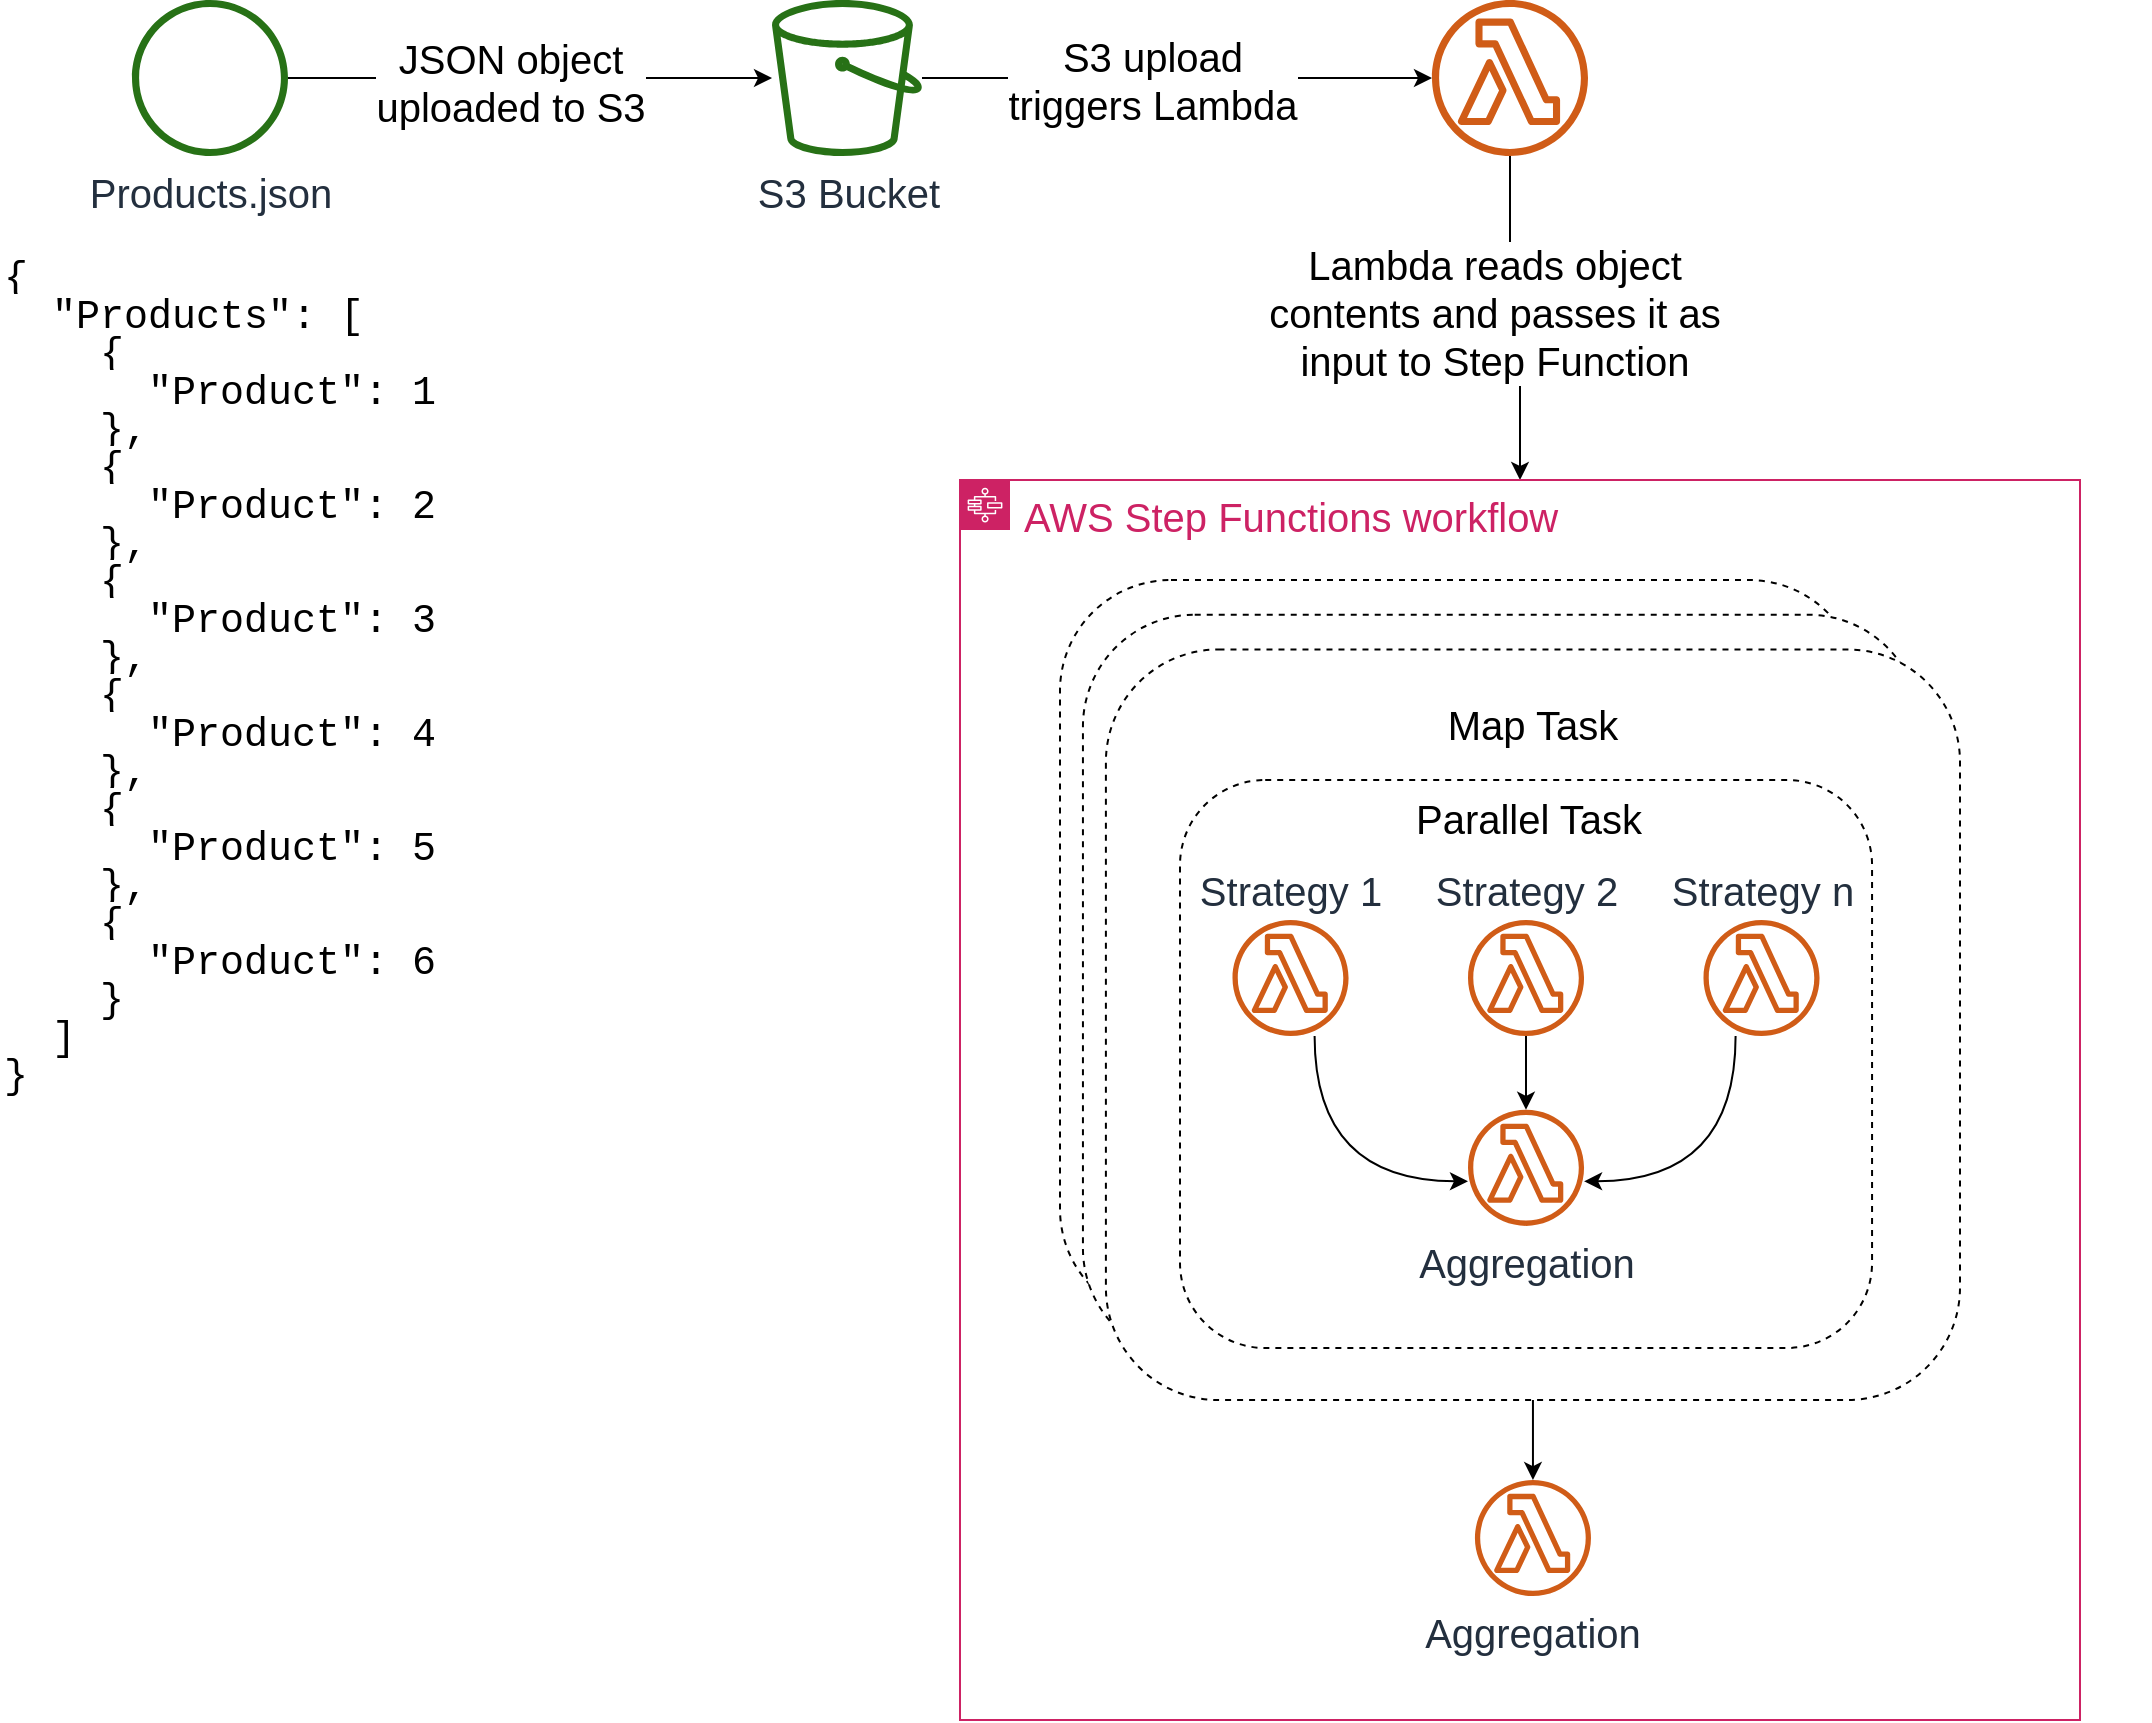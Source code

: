 <mxfile version="13.7.5" type="github">
  <diagram id="d1ab7348-05c3-a1e3-ca4d-12c340fd6b49" name="Page-1">
    <mxGraphModel dx="3124" dy="1093" grid="1" gridSize="10" guides="1" tooltips="1" connect="1" arrows="1" fold="1" page="1" pageScale="1" pageWidth="1169" pageHeight="827" background="#ffffff" math="0" shadow="0">
      <root>
        <mxCell id="0" />
        <mxCell id="1" parent="0" />
        <mxCell id="2KuFmGQ5bhaeHU06HSTh-211" style="edgeStyle=orthogonalEdgeStyle;rounded=0;orthogonalLoop=1;jettySize=auto;html=1;fontSize=20;entryX=0.5;entryY=0;entryDx=0;entryDy=0;align=center;" parent="1" source="2KuFmGQ5bhaeHU06HSTh-163" target="2KuFmGQ5bhaeHU06HSTh-164" edge="1">
          <mxGeometry relative="1" as="geometry">
            <mxPoint x="-644" y="269" as="sourcePoint" />
          </mxGeometry>
        </mxCell>
        <mxCell id="2KuFmGQ5bhaeHU06HSTh-213" value="Lambda reads object &lt;br style=&quot;font-size: 20px;&quot;&gt;contents and passes it as &lt;br style=&quot;font-size: 20px;&quot;&gt;input to Step Function" style="edgeLabel;html=1;align=center;verticalAlign=middle;resizable=0;points=[];fontSize=20;" parent="2KuFmGQ5bhaeHU06HSTh-211" vertex="1" connectable="0">
          <mxGeometry x="-0.336" y="-5" relative="1" as="geometry">
            <mxPoint x="-3.27" y="22" as="offset" />
          </mxGeometry>
        </mxCell>
        <mxCell id="2KuFmGQ5bhaeHU06HSTh-163" value="" style="outlineConnect=0;fontColor=#232F3E;gradientColor=none;fillColor=#D05C17;strokeColor=none;dashed=0;verticalLabelPosition=bottom;verticalAlign=top;align=center;html=1;fontSize=20;fontStyle=0;aspect=fixed;pointerEvents=1;shape=mxgraph.aws4.lambda_function;" parent="1" vertex="1">
          <mxGeometry x="-374" y="40" width="78" height="78" as="geometry" />
        </mxCell>
        <mxCell id="2KuFmGQ5bhaeHU06HSTh-209" style="edgeStyle=none;rounded=0;orthogonalLoop=1;jettySize=auto;html=1;fontSize=20;align=center;" parent="1" source="2KuFmGQ5bhaeHU06HSTh-203" target="2KuFmGQ5bhaeHU06HSTh-163" edge="1">
          <mxGeometry relative="1" as="geometry" />
        </mxCell>
        <mxCell id="2KuFmGQ5bhaeHU06HSTh-210" value="S3 upload &lt;br style=&quot;font-size: 20px;&quot;&gt;triggers Lambda" style="edgeLabel;html=1;align=center;verticalAlign=middle;resizable=0;points=[];fontSize=20;" parent="2KuFmGQ5bhaeHU06HSTh-209" vertex="1" connectable="0">
          <mxGeometry x="0.171" y="-6" relative="1" as="geometry">
            <mxPoint x="-35" y="-5" as="offset" />
          </mxGeometry>
        </mxCell>
        <mxCell id="2KuFmGQ5bhaeHU06HSTh-203" value="S3 Bucket" style="outlineConnect=0;fontColor=#232F3E;gradientColor=none;fillColor=#277116;strokeColor=none;dashed=0;verticalLabelPosition=bottom;verticalAlign=top;align=center;html=1;fontSize=20;fontStyle=0;aspect=fixed;pointerEvents=1;shape=mxgraph.aws4.bucket;rounded=1;" parent="1" vertex="1">
          <mxGeometry x="-704" y="40" width="75" height="78" as="geometry" />
        </mxCell>
        <mxCell id="2KuFmGQ5bhaeHU06HSTh-205" value="" style="group;align=center;fontSize=20;" parent="1" vertex="1" connectable="0">
          <mxGeometry x="-1060" y="40" width="180" height="563" as="geometry" />
        </mxCell>
        <mxCell id="2KuFmGQ5bhaeHU06HSTh-202" value="&lt;font style=&quot;font-size: 20px&quot;&gt;Products.json&lt;/font&gt;" style="outlineConnect=0;fontColor=#232F3E;gradientColor=none;fillColor=#277116;strokeColor=none;dashed=0;verticalLabelPosition=bottom;verticalAlign=top;align=center;html=1;fontSize=20;fontStyle=0;aspect=fixed;pointerEvents=1;shape=mxgraph.aws4.object;rounded=1;" parent="2KuFmGQ5bhaeHU06HSTh-205" vertex="1">
          <mxGeometry x="36" width="78" height="78" as="geometry" />
        </mxCell>
        <mxCell id="2KuFmGQ5bhaeHU06HSTh-204" value="&lt;div style=&quot;font-family: &amp;#34;consolas&amp;#34; , &amp;#34;courier new&amp;#34; , monospace ; font-size: 20px ; line-height: 19px&quot;&gt;&lt;div style=&quot;font-size: 20px&quot;&gt;&lt;span style=&quot;background-color: rgb(255 , 255 , 255) ; font-size: 20px&quot;&gt;{&lt;/span&gt;&lt;/div&gt;&lt;div style=&quot;font-size: 20px&quot;&gt;&lt;span style=&quot;background-color: rgb(255 , 255 , 255) ; font-size: 20px&quot;&gt;&amp;nbsp;&amp;nbsp;&quot;Products&quot;:&amp;nbsp;[&lt;/span&gt;&lt;/div&gt;&lt;div style=&quot;font-size: 20px&quot;&gt;&lt;span style=&quot;background-color: rgb(255 , 255 , 255) ; font-size: 20px&quot;&gt;&amp;nbsp;&amp;nbsp;&amp;nbsp;&amp;nbsp;{&lt;/span&gt;&lt;/div&gt;&lt;div style=&quot;font-size: 20px&quot;&gt;&lt;span style=&quot;background-color: rgb(255 , 255 , 255) ; font-size: 20px&quot;&gt;&amp;nbsp;&amp;nbsp;&amp;nbsp;&amp;nbsp;&amp;nbsp;&amp;nbsp;&quot;Product&quot;:&amp;nbsp;1&lt;/span&gt;&lt;/div&gt;&lt;div style=&quot;font-size: 20px&quot;&gt;&lt;span style=&quot;background-color: rgb(255 , 255 , 255) ; font-size: 20px&quot;&gt;&amp;nbsp;&amp;nbsp;&amp;nbsp;&amp;nbsp;},&lt;/span&gt;&lt;/div&gt;&lt;div style=&quot;font-size: 20px&quot;&gt;&lt;span style=&quot;background-color: rgb(255 , 255 , 255) ; font-size: 20px&quot;&gt;&amp;nbsp;&amp;nbsp;&amp;nbsp;&amp;nbsp;{&lt;/span&gt;&lt;/div&gt;&lt;div style=&quot;font-size: 20px&quot;&gt;&lt;span style=&quot;background-color: rgb(255 , 255 , 255) ; font-size: 20px&quot;&gt;&amp;nbsp;&amp;nbsp;&amp;nbsp;&amp;nbsp;&amp;nbsp;&amp;nbsp;&quot;Product&quot;:&amp;nbsp;2&lt;/span&gt;&lt;/div&gt;&lt;div style=&quot;font-size: 20px&quot;&gt;&lt;span style=&quot;background-color: rgb(255 , 255 , 255) ; font-size: 20px&quot;&gt;&amp;nbsp;&amp;nbsp;&amp;nbsp;&amp;nbsp;},&lt;/span&gt;&lt;/div&gt;&lt;div style=&quot;font-size: 20px&quot;&gt;&lt;span style=&quot;background-color: rgb(255 , 255 , 255) ; font-size: 20px&quot;&gt;&amp;nbsp;&amp;nbsp;&amp;nbsp;&amp;nbsp;{&lt;/span&gt;&lt;/div&gt;&lt;div style=&quot;font-size: 20px&quot;&gt;&lt;span style=&quot;background-color: rgb(255 , 255 , 255) ; font-size: 20px&quot;&gt;&amp;nbsp;&amp;nbsp;&amp;nbsp;&amp;nbsp;&amp;nbsp;&amp;nbsp;&quot;Product&quot;:&amp;nbsp;3&lt;/span&gt;&lt;/div&gt;&lt;div style=&quot;font-size: 20px&quot;&gt;&lt;span style=&quot;background-color: rgb(255 , 255 , 255) ; font-size: 20px&quot;&gt;&amp;nbsp;&amp;nbsp;&amp;nbsp;&amp;nbsp;},&lt;/span&gt;&lt;/div&gt;&lt;div style=&quot;font-size: 20px&quot;&gt;&lt;span style=&quot;background-color: rgb(255 , 255 , 255) ; font-size: 20px&quot;&gt;&amp;nbsp;&amp;nbsp;&amp;nbsp;&amp;nbsp;{&lt;/span&gt;&lt;/div&gt;&lt;div style=&quot;font-size: 20px&quot;&gt;&lt;span style=&quot;background-color: rgb(255 , 255 , 255) ; font-size: 20px&quot;&gt;&amp;nbsp;&amp;nbsp;&amp;nbsp;&amp;nbsp;&amp;nbsp;&amp;nbsp;&quot;Product&quot;:&amp;nbsp;4&lt;/span&gt;&lt;/div&gt;&lt;div style=&quot;font-size: 20px&quot;&gt;&lt;span style=&quot;background-color: rgb(255 , 255 , 255) ; font-size: 20px&quot;&gt;&amp;nbsp;&amp;nbsp;&amp;nbsp;&amp;nbsp;},&lt;/span&gt;&lt;/div&gt;&lt;div style=&quot;font-size: 20px&quot;&gt;&lt;span style=&quot;background-color: rgb(255 , 255 , 255) ; font-size: 20px&quot;&gt;&amp;nbsp;&amp;nbsp;&amp;nbsp;&amp;nbsp;{&lt;/span&gt;&lt;/div&gt;&lt;div style=&quot;font-size: 20px&quot;&gt;&lt;span style=&quot;background-color: rgb(255 , 255 , 255) ; font-size: 20px&quot;&gt;&amp;nbsp;&amp;nbsp;&amp;nbsp;&amp;nbsp;&amp;nbsp;&amp;nbsp;&quot;Product&quot;:&amp;nbsp;5&lt;/span&gt;&lt;/div&gt;&lt;div style=&quot;font-size: 20px&quot;&gt;&lt;span style=&quot;background-color: rgb(255 , 255 , 255) ; font-size: 20px&quot;&gt;&amp;nbsp;&amp;nbsp;&amp;nbsp;&amp;nbsp;},&lt;/span&gt;&lt;/div&gt;&lt;div style=&quot;font-size: 20px&quot;&gt;&lt;span style=&quot;background-color: rgb(255 , 255 , 255) ; font-size: 20px&quot;&gt;&amp;nbsp;&amp;nbsp;&amp;nbsp;&amp;nbsp;{&lt;/span&gt;&lt;/div&gt;&lt;div style=&quot;font-size: 20px&quot;&gt;&lt;span style=&quot;background-color: rgb(255 , 255 , 255) ; font-size: 20px&quot;&gt;&amp;nbsp;&amp;nbsp;&amp;nbsp;&amp;nbsp;&amp;nbsp;&amp;nbsp;&quot;Product&quot;:&amp;nbsp;6&lt;/span&gt;&lt;/div&gt;&lt;div style=&quot;font-size: 20px&quot;&gt;&lt;span style=&quot;background-color: rgb(255 , 255 , 255) ; font-size: 20px&quot;&gt;&amp;nbsp;&amp;nbsp;&amp;nbsp;&amp;nbsp;}&lt;/span&gt;&lt;/div&gt;&lt;div style=&quot;font-size: 20px&quot;&gt;&lt;span style=&quot;background-color: rgb(255 , 255 , 255) ; font-size: 20px&quot;&gt;&amp;nbsp;&amp;nbsp;]&lt;/span&gt;&lt;/div&gt;&lt;div style=&quot;font-size: 20px&quot;&gt;&lt;span style=&quot;background-color: rgb(255 , 255 , 255) ; font-size: 20px&quot;&gt;}&lt;/span&gt;&lt;/div&gt;&lt;br style=&quot;font-size: 20px&quot;&gt;&lt;/div&gt;" style="text;html=1;align=left;verticalAlign=middle;resizable=0;points=[];autosize=1;fontSize=20;fillColor=#ffffff;" parent="2KuFmGQ5bhaeHU06HSTh-205" vertex="1">
          <mxGeometry x="-30" y="133" width="210" height="430" as="geometry" />
        </mxCell>
        <mxCell id="2KuFmGQ5bhaeHU06HSTh-207" style="edgeStyle=none;rounded=0;orthogonalLoop=1;jettySize=auto;html=1;fontSize=20;align=center;" parent="1" source="2KuFmGQ5bhaeHU06HSTh-202" target="2KuFmGQ5bhaeHU06HSTh-203" edge="1">
          <mxGeometry relative="1" as="geometry" />
        </mxCell>
        <mxCell id="2KuFmGQ5bhaeHU06HSTh-208" value="JSON object &lt;br style=&quot;font-size: 20px;&quot;&gt;uploaded to S3" style="edgeLabel;html=1;align=center;verticalAlign=middle;resizable=0;points=[];fontSize=20;" parent="2KuFmGQ5bhaeHU06HSTh-207" vertex="1" connectable="0">
          <mxGeometry x="-0.329" y="-2" relative="1" as="geometry">
            <mxPoint x="30" as="offset" />
          </mxGeometry>
        </mxCell>
        <mxCell id="2KuFmGQ5bhaeHU06HSTh-212" value="" style="group;align=center;fontSize=20;" parent="1" vertex="1" connectable="0">
          <mxGeometry x="-610" y="280" width="595" height="620" as="geometry" />
        </mxCell>
        <mxCell id="2KuFmGQ5bhaeHU06HSTh-164" value="&lt;font style=&quot;font-size: 20px&quot;&gt;AWS Step Functions workflow&lt;/font&gt;" style="points=[[0,0],[0.25,0],[0.5,0],[0.75,0],[1,0],[1,0.25],[1,0.5],[1,0.75],[1,1],[0.75,1],[0.5,1],[0.25,1],[0,1],[0,0.75],[0,0.5],[0,0.25]];outlineConnect=0;gradientColor=none;html=1;whiteSpace=wrap;fontSize=20;fontStyle=0;shape=mxgraph.aws4.group;grIcon=mxgraph.aws4.group_aws_step_functions_workflow;strokeColor=#CD2264;fillColor=none;verticalAlign=top;align=left;spacingLeft=30;fontColor=#CD2264;dashed=0;" parent="2KuFmGQ5bhaeHU06HSTh-212" vertex="1">
          <mxGeometry width="560" height="620" as="geometry" />
        </mxCell>
        <mxCell id="2KuFmGQ5bhaeHU06HSTh-172" value="" style="group;fontSize=20;align=center;" parent="2KuFmGQ5bhaeHU06HSTh-212" vertex="1" connectable="0">
          <mxGeometry x="50" y="50" width="545" height="516" as="geometry" />
        </mxCell>
        <mxCell id="2KuFmGQ5bhaeHU06HSTh-169" value="" style="rounded=1;whiteSpace=wrap;html=1;dashed=1;fontSize=20;align=center;" parent="2KuFmGQ5bhaeHU06HSTh-172" vertex="1">
          <mxGeometry width="400" height="370" as="geometry" />
        </mxCell>
        <mxCell id="2KuFmGQ5bhaeHU06HSTh-170" value="" style="rounded=1;whiteSpace=wrap;html=1;dashed=1;fontSize=20;align=center;" parent="2KuFmGQ5bhaeHU06HSTh-172" vertex="1">
          <mxGeometry x="11.47" y="17.36" width="418.53" height="372.64" as="geometry" />
        </mxCell>
        <mxCell id="2KuFmGQ5bhaeHU06HSTh-171" value="" style="rounded=1;whiteSpace=wrap;html=1;dashed=1;fontSize=20;align=center;" parent="2KuFmGQ5bhaeHU06HSTh-172" vertex="1">
          <mxGeometry x="22.95" y="34.72" width="427.05" height="375.28" as="geometry" />
        </mxCell>
        <mxCell id="2KuFmGQ5bhaeHU06HSTh-196" value="&lt;font style=&quot;font-size: 20px&quot;&gt;Map Task&lt;/font&gt;" style="text;html=1;align=center;verticalAlign=middle;resizable=0;points=[];autosize=1;fontSize=20;" parent="2KuFmGQ5bhaeHU06HSTh-172" vertex="1">
          <mxGeometry x="186.472" y="57.488" width="100" height="30" as="geometry" />
        </mxCell>
        <mxCell id="2KuFmGQ5bhaeHU06HSTh-199" value="" style="group;fontSize=20;align=center;" parent="2KuFmGQ5bhaeHU06HSTh-172" vertex="1" connectable="0">
          <mxGeometry x="60" y="100" width="346.03" height="284" as="geometry" />
        </mxCell>
        <mxCell id="2KuFmGQ5bhaeHU06HSTh-184" value="" style="rounded=1;whiteSpace=wrap;html=1;dashed=1;fontSize=20;align=center;" parent="2KuFmGQ5bhaeHU06HSTh-199" vertex="1">
          <mxGeometry width="346.03" height="284" as="geometry" />
        </mxCell>
        <mxCell id="2KuFmGQ5bhaeHU06HSTh-186" value="Strategy 1" style="outlineConnect=0;fontColor=#232F3E;gradientColor=none;fillColor=#D05C17;strokeColor=none;dashed=0;verticalLabelPosition=top;verticalAlign=bottom;align=center;html=1;fontSize=20;fontStyle=0;aspect=fixed;pointerEvents=1;shape=mxgraph.aws4.lambda_function;labelPosition=center;" parent="2KuFmGQ5bhaeHU06HSTh-199" vertex="1">
          <mxGeometry x="26.25" y="69.995" width="58.036" height="58.036" as="geometry" />
        </mxCell>
        <mxCell id="2KuFmGQ5bhaeHU06HSTh-187" value="Strategy 2" style="outlineConnect=0;fontColor=#232F3E;gradientColor=none;fillColor=#D05C17;strokeColor=none;dashed=0;verticalLabelPosition=top;verticalAlign=bottom;align=center;html=1;fontSize=20;fontStyle=0;aspect=fixed;pointerEvents=1;shape=mxgraph.aws4.lambda_function;labelPosition=center;" parent="2KuFmGQ5bhaeHU06HSTh-199" vertex="1">
          <mxGeometry x="143.997" y="69.995" width="58.036" height="58.036" as="geometry" />
        </mxCell>
        <mxCell id="2KuFmGQ5bhaeHU06HSTh-188" value="Strategy n" style="outlineConnect=0;fontColor=#232F3E;gradientColor=none;fillColor=#D05C17;strokeColor=none;dashed=0;verticalLabelPosition=top;verticalAlign=bottom;align=center;html=1;fontSize=20;fontStyle=0;aspect=fixed;pointerEvents=1;shape=mxgraph.aws4.lambda_function;labelPosition=center;" parent="2KuFmGQ5bhaeHU06HSTh-199" vertex="1">
          <mxGeometry x="261.739" y="69.995" width="58.036" height="58.036" as="geometry" />
        </mxCell>
        <mxCell id="2KuFmGQ5bhaeHU06HSTh-189" value="Aggregation" style="outlineConnect=0;fontColor=#232F3E;gradientColor=none;fillColor=#D05C17;strokeColor=none;dashed=0;verticalLabelPosition=bottom;verticalAlign=top;align=center;html=1;fontSize=20;fontStyle=0;aspect=fixed;pointerEvents=1;shape=mxgraph.aws4.lambda_function;" parent="2KuFmGQ5bhaeHU06HSTh-199" vertex="1">
          <mxGeometry x="143.997" y="164.903" width="58.036" height="58.036" as="geometry" />
        </mxCell>
        <mxCell id="2KuFmGQ5bhaeHU06HSTh-191" style="edgeStyle=orthogonalEdgeStyle;rounded=0;orthogonalLoop=1;jettySize=auto;html=1;curved=1;fontSize=20;align=center;" parent="2KuFmGQ5bhaeHU06HSTh-199" source="2KuFmGQ5bhaeHU06HSTh-186" target="2KuFmGQ5bhaeHU06HSTh-189" edge="1">
          <mxGeometry relative="1" as="geometry">
            <Array as="points">
              <mxPoint x="67.284" y="200.632" />
            </Array>
          </mxGeometry>
        </mxCell>
        <mxCell id="2KuFmGQ5bhaeHU06HSTh-192" style="edgeStyle=orthogonalEdgeStyle;curved=1;rounded=0;orthogonalLoop=1;jettySize=auto;html=1;fontSize=20;align=center;" parent="2KuFmGQ5bhaeHU06HSTh-199" source="2KuFmGQ5bhaeHU06HSTh-187" target="2KuFmGQ5bhaeHU06HSTh-189" edge="1">
          <mxGeometry relative="1" as="geometry">
            <mxPoint x="172.054" y="137.419" as="sourcePoint" />
          </mxGeometry>
        </mxCell>
        <mxCell id="2KuFmGQ5bhaeHU06HSTh-194" style="edgeStyle=orthogonalEdgeStyle;curved=1;rounded=0;orthogonalLoop=1;jettySize=auto;html=1;fontSize=20;align=center;" parent="2KuFmGQ5bhaeHU06HSTh-199" source="2KuFmGQ5bhaeHU06HSTh-188" target="2KuFmGQ5bhaeHU06HSTh-189" edge="1">
          <mxGeometry relative="1" as="geometry">
            <Array as="points">
              <mxPoint x="277.785" y="200.632" />
            </Array>
          </mxGeometry>
        </mxCell>
        <mxCell id="2KuFmGQ5bhaeHU06HSTh-195" value="&lt;font style=&quot;font-size: 20px;&quot;&gt;Parallel Task&lt;/font&gt;" style="text;html=1;align=center;verticalAlign=middle;resizable=0;points=[];autosize=1;fontSize=20;" parent="2KuFmGQ5bhaeHU06HSTh-199" vertex="1">
          <mxGeometry x="108.8" y="4.161" width="130" height="30" as="geometry" />
        </mxCell>
        <mxCell id="2KuFmGQ5bhaeHU06HSTh-200" value="Aggregation" style="outlineConnect=0;fontColor=#232F3E;gradientColor=none;fillColor=#D05C17;strokeColor=none;dashed=0;verticalLabelPosition=bottom;verticalAlign=top;align=center;html=1;fontSize=20;fontStyle=0;aspect=fixed;pointerEvents=1;shape=mxgraph.aws4.lambda_function;" parent="2KuFmGQ5bhaeHU06HSTh-212" vertex="1">
          <mxGeometry x="257.457" y="500.003" width="58.036" height="58.036" as="geometry" />
        </mxCell>
        <mxCell id="2KuFmGQ5bhaeHU06HSTh-201" style="rounded=0;orthogonalLoop=1;jettySize=auto;html=1;fontSize=20;align=center;" parent="2KuFmGQ5bhaeHU06HSTh-212" source="2KuFmGQ5bhaeHU06HSTh-171" target="2KuFmGQ5bhaeHU06HSTh-200" edge="1">
          <mxGeometry relative="1" as="geometry" />
        </mxCell>
      </root>
    </mxGraphModel>
  </diagram>
</mxfile>
